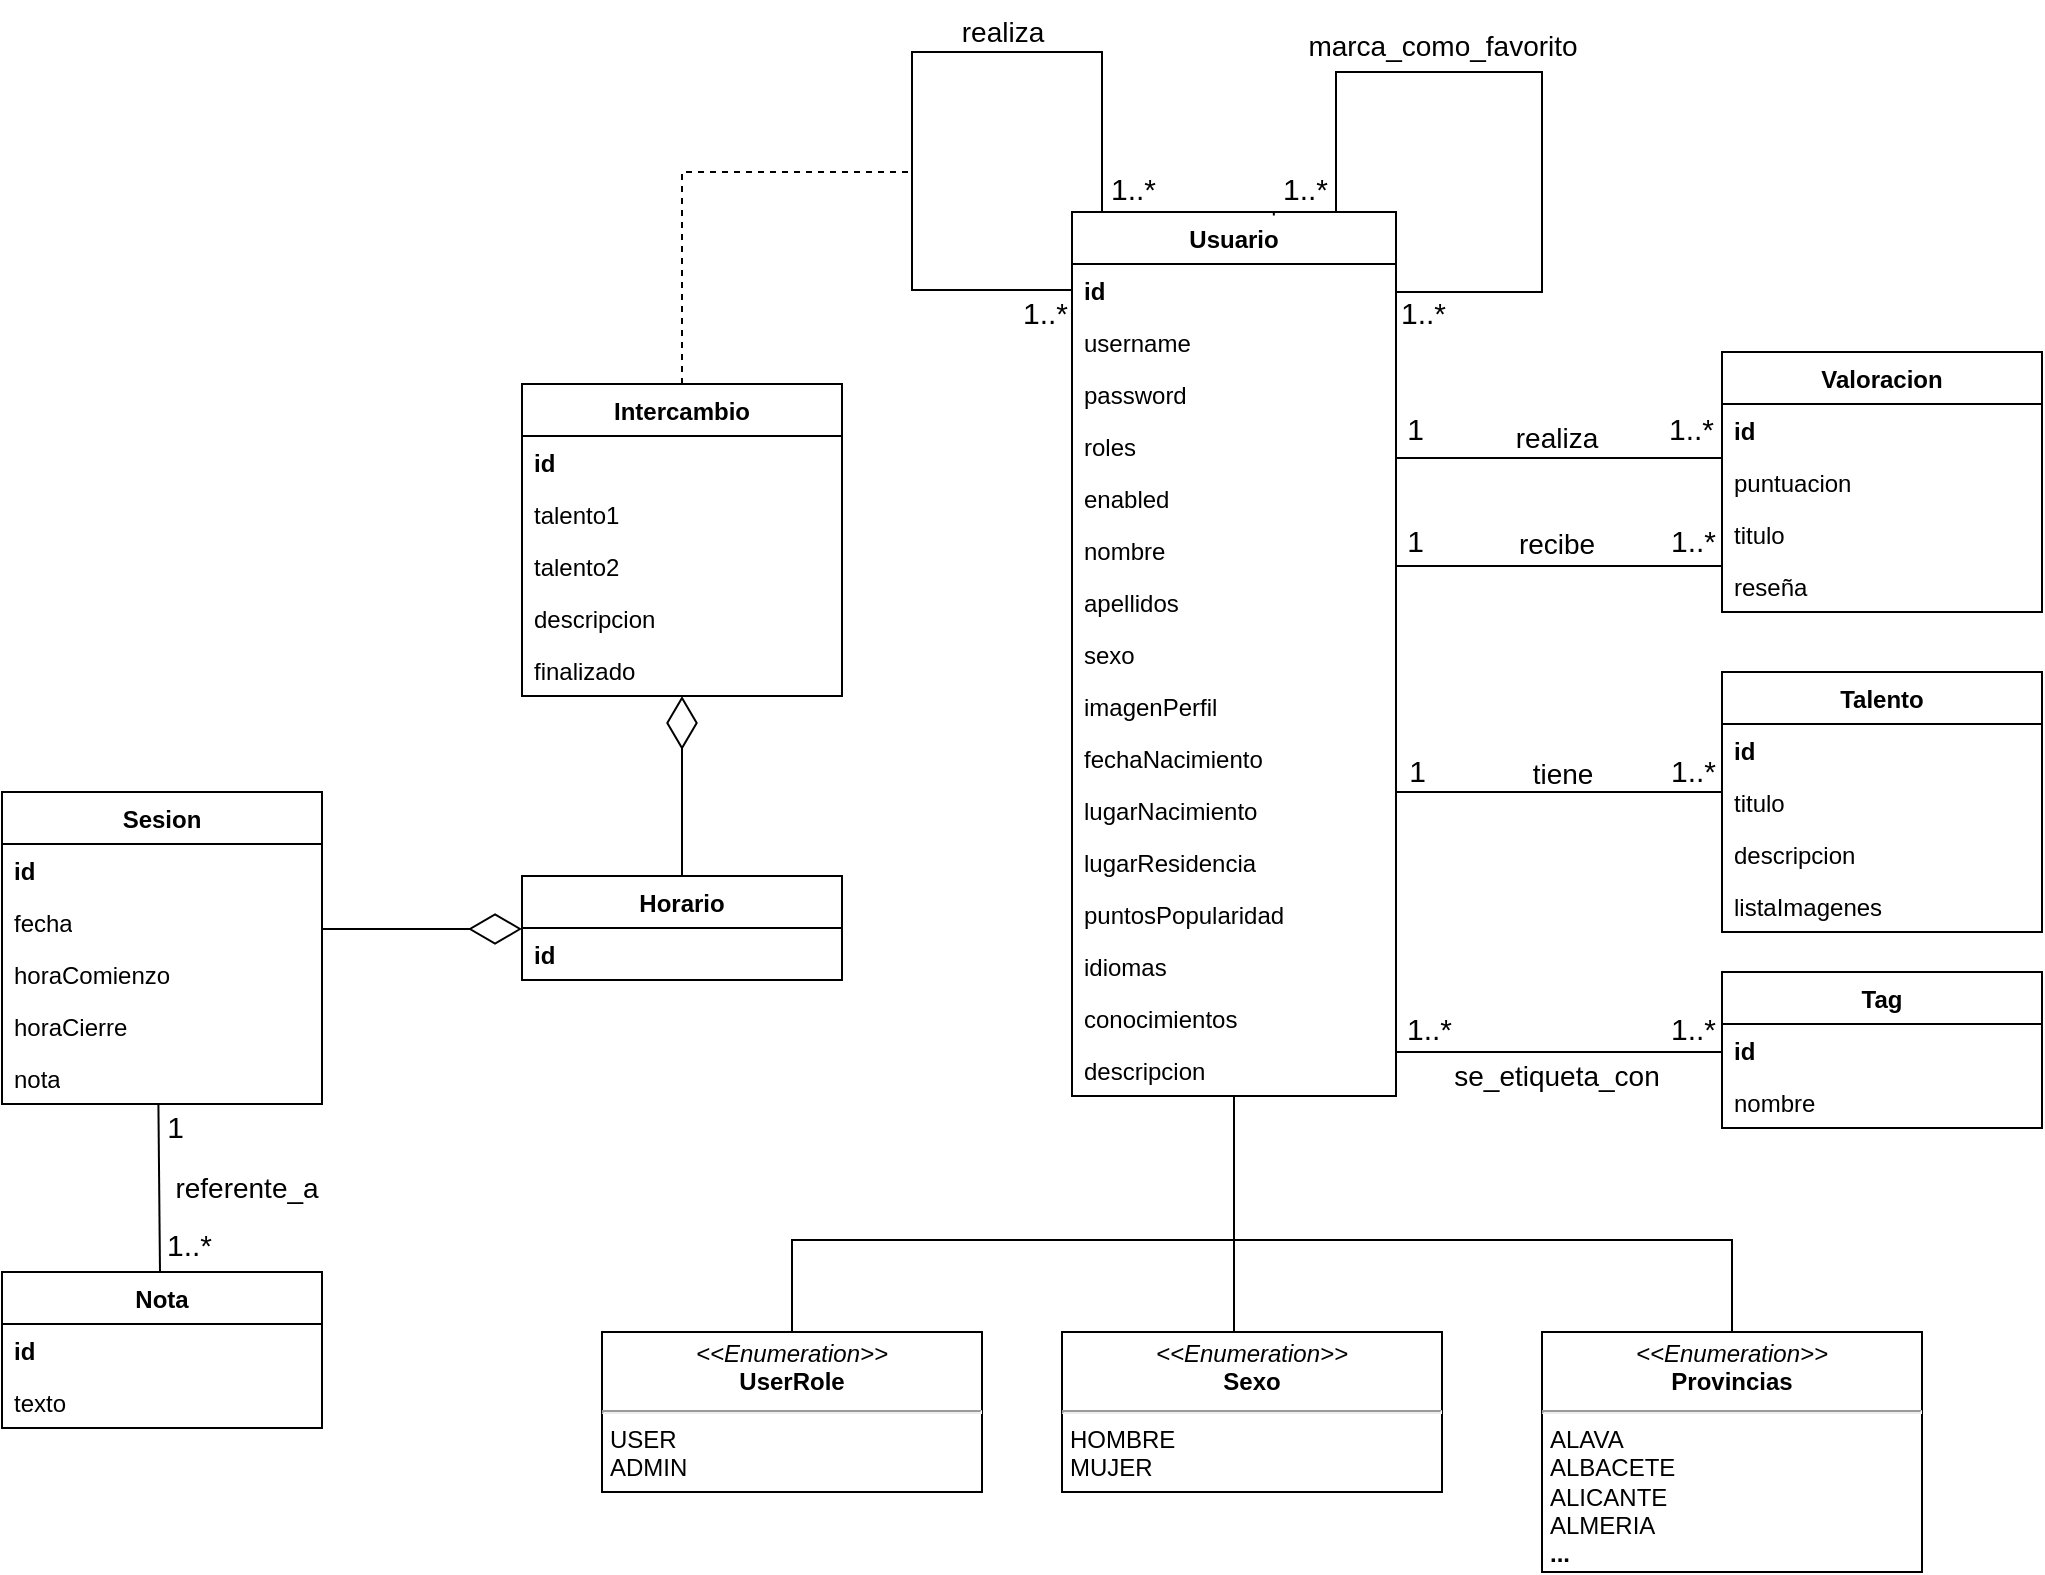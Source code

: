 <mxfile version="23.0.2" type="device">
  <diagram id="C5RBs43oDa-KdzZeNtuy" name="Page-1">
    <mxGraphModel dx="1850" dy="621" grid="1" gridSize="10" guides="1" tooltips="1" connect="1" arrows="1" fold="1" page="0" pageScale="1" pageWidth="827" pageHeight="1169" background="none" math="0" shadow="0">
      <root>
        <mxCell id="WIyWlLk6GJQsqaUBKTNV-0" />
        <mxCell id="WIyWlLk6GJQsqaUBKTNV-1" parent="WIyWlLk6GJQsqaUBKTNV-0" />
        <mxCell id="vpY6oA3GvFPQejcXKgzS-0" value="Usuario" style="swimlane;fontStyle=1;align=center;verticalAlign=top;childLayout=stackLayout;horizontal=1;startSize=26;horizontalStack=0;resizeParent=1;resizeParentMax=0;resizeLast=0;collapsible=1;marginBottom=0;whiteSpace=wrap;html=1;gradientColor=none;swimlaneFillColor=none;" parent="WIyWlLk6GJQsqaUBKTNV-1" vertex="1">
          <mxGeometry x="35" y="110" width="162" height="442" as="geometry" />
        </mxCell>
        <mxCell id="vpY6oA3GvFPQejcXKgzS-1" value="&lt;b&gt;id&lt;/b&gt;" style="text;strokeColor=none;fillColor=none;align=left;verticalAlign=top;spacingLeft=4;spacingRight=4;overflow=hidden;rotatable=0;points=[[0,0.5],[1,0.5]];portConstraint=eastwest;whiteSpace=wrap;html=1;" parent="vpY6oA3GvFPQejcXKgzS-0" vertex="1">
          <mxGeometry y="26" width="162" height="26" as="geometry" />
        </mxCell>
        <mxCell id="vpY6oA3GvFPQejcXKgzS-8" value="username" style="text;strokeColor=none;fillColor=none;align=left;verticalAlign=top;spacingLeft=4;spacingRight=4;overflow=hidden;rotatable=0;points=[[0,0.5],[1,0.5]];portConstraint=eastwest;whiteSpace=wrap;html=1;" parent="vpY6oA3GvFPQejcXKgzS-0" vertex="1">
          <mxGeometry y="52" width="162" height="26" as="geometry" />
        </mxCell>
        <mxCell id="vpY6oA3GvFPQejcXKgzS-9" value="password" style="text;strokeColor=none;fillColor=none;align=left;verticalAlign=top;spacingLeft=4;spacingRight=4;overflow=hidden;rotatable=0;points=[[0,0.5],[1,0.5]];portConstraint=eastwest;whiteSpace=wrap;html=1;" parent="vpY6oA3GvFPQejcXKgzS-0" vertex="1">
          <mxGeometry y="78" width="162" height="26" as="geometry" />
        </mxCell>
        <mxCell id="vpY6oA3GvFPQejcXKgzS-72" value="roles" style="text;strokeColor=none;fillColor=none;align=left;verticalAlign=top;spacingLeft=4;spacingRight=4;overflow=hidden;rotatable=0;points=[[0,0.5],[1,0.5]];portConstraint=eastwest;whiteSpace=wrap;html=1;" parent="vpY6oA3GvFPQejcXKgzS-0" vertex="1">
          <mxGeometry y="104" width="162" height="26" as="geometry" />
        </mxCell>
        <mxCell id="vpY6oA3GvFPQejcXKgzS-11" value="enabled" style="text;strokeColor=none;fillColor=none;align=left;verticalAlign=top;spacingLeft=4;spacingRight=4;overflow=hidden;rotatable=0;points=[[0,0.5],[1,0.5]];portConstraint=eastwest;whiteSpace=wrap;html=1;" parent="vpY6oA3GvFPQejcXKgzS-0" vertex="1">
          <mxGeometry y="130" width="162" height="26" as="geometry" />
        </mxCell>
        <mxCell id="vpY6oA3GvFPQejcXKgzS-12" value="nombre" style="text;strokeColor=none;fillColor=none;align=left;verticalAlign=top;spacingLeft=4;spacingRight=4;overflow=hidden;rotatable=0;points=[[0,0.5],[1,0.5]];portConstraint=eastwest;whiteSpace=wrap;html=1;" parent="vpY6oA3GvFPQejcXKgzS-0" vertex="1">
          <mxGeometry y="156" width="162" height="26" as="geometry" />
        </mxCell>
        <mxCell id="vpY6oA3GvFPQejcXKgzS-13" value="apellidos" style="text;strokeColor=none;fillColor=none;align=left;verticalAlign=top;spacingLeft=4;spacingRight=4;overflow=hidden;rotatable=0;points=[[0,0.5],[1,0.5]];portConstraint=eastwest;whiteSpace=wrap;html=1;" parent="vpY6oA3GvFPQejcXKgzS-0" vertex="1">
          <mxGeometry y="182" width="162" height="26" as="geometry" />
        </mxCell>
        <mxCell id="vpY6oA3GvFPQejcXKgzS-10" value="sexo" style="text;strokeColor=none;fillColor=none;align=left;verticalAlign=top;spacingLeft=4;spacingRight=4;overflow=hidden;rotatable=0;points=[[0,0.5],[1,0.5]];portConstraint=eastwest;whiteSpace=wrap;html=1;" parent="vpY6oA3GvFPQejcXKgzS-0" vertex="1">
          <mxGeometry y="208" width="162" height="26" as="geometry" />
        </mxCell>
        <mxCell id="vpY6oA3GvFPQejcXKgzS-71" value="imagenPerfil" style="text;strokeColor=none;fillColor=none;align=left;verticalAlign=top;spacingLeft=4;spacingRight=4;overflow=hidden;rotatable=0;points=[[0,0.5],[1,0.5]];portConstraint=eastwest;whiteSpace=wrap;html=1;" parent="vpY6oA3GvFPQejcXKgzS-0" vertex="1">
          <mxGeometry y="234" width="162" height="26" as="geometry" />
        </mxCell>
        <mxCell id="vpY6oA3GvFPQejcXKgzS-14" value="fechaNacimiento" style="text;strokeColor=none;fillColor=none;align=left;verticalAlign=top;spacingLeft=4;spacingRight=4;overflow=hidden;rotatable=0;points=[[0,0.5],[1,0.5]];portConstraint=eastwest;whiteSpace=wrap;html=1;" parent="vpY6oA3GvFPQejcXKgzS-0" vertex="1">
          <mxGeometry y="260" width="162" height="26" as="geometry" />
        </mxCell>
        <mxCell id="vpY6oA3GvFPQejcXKgzS-15" value="lugarNacimiento" style="text;strokeColor=none;fillColor=none;align=left;verticalAlign=top;spacingLeft=4;spacingRight=4;overflow=hidden;rotatable=0;points=[[0,0.5],[1,0.5]];portConstraint=eastwest;whiteSpace=wrap;html=1;" parent="vpY6oA3GvFPQejcXKgzS-0" vertex="1">
          <mxGeometry y="286" width="162" height="26" as="geometry" />
        </mxCell>
        <mxCell id="vpY6oA3GvFPQejcXKgzS-16" value="lugarResidencia" style="text;strokeColor=none;fillColor=none;align=left;verticalAlign=top;spacingLeft=4;spacingRight=4;overflow=hidden;rotatable=0;points=[[0,0.5],[1,0.5]];portConstraint=eastwest;whiteSpace=wrap;html=1;" parent="vpY6oA3GvFPQejcXKgzS-0" vertex="1">
          <mxGeometry y="312" width="162" height="26" as="geometry" />
        </mxCell>
        <mxCell id="vpY6oA3GvFPQejcXKgzS-17" value="puntosPopularidad" style="text;strokeColor=none;fillColor=none;align=left;verticalAlign=top;spacingLeft=4;spacingRight=4;overflow=hidden;rotatable=0;points=[[0,0.5],[1,0.5]];portConstraint=eastwest;whiteSpace=wrap;html=1;" parent="vpY6oA3GvFPQejcXKgzS-0" vertex="1">
          <mxGeometry y="338" width="162" height="26" as="geometry" />
        </mxCell>
        <mxCell id="vpY6oA3GvFPQejcXKgzS-18" value="idiomas" style="text;strokeColor=none;fillColor=none;align=left;verticalAlign=top;spacingLeft=4;spacingRight=4;overflow=hidden;rotatable=0;points=[[0,0.5],[1,0.5]];portConstraint=eastwest;whiteSpace=wrap;html=1;" parent="vpY6oA3GvFPQejcXKgzS-0" vertex="1">
          <mxGeometry y="364" width="162" height="26" as="geometry" />
        </mxCell>
        <mxCell id="vpY6oA3GvFPQejcXKgzS-19" value="conocimientos" style="text;strokeColor=none;fillColor=none;align=left;verticalAlign=top;spacingLeft=4;spacingRight=4;overflow=hidden;rotatable=0;points=[[0,0.5],[1,0.5]];portConstraint=eastwest;whiteSpace=wrap;html=1;" parent="vpY6oA3GvFPQejcXKgzS-0" vertex="1">
          <mxGeometry y="390" width="162" height="26" as="geometry" />
        </mxCell>
        <mxCell id="vpY6oA3GvFPQejcXKgzS-20" value="descripcion" style="text;strokeColor=none;fillColor=none;align=left;verticalAlign=top;spacingLeft=4;spacingRight=4;overflow=hidden;rotatable=0;points=[[0,0.5],[1,0.5]];portConstraint=eastwest;whiteSpace=wrap;html=1;" parent="vpY6oA3GvFPQejcXKgzS-0" vertex="1">
          <mxGeometry y="416" width="162" height="26" as="geometry" />
        </mxCell>
        <mxCell id="vpY6oA3GvFPQejcXKgzS-29" value="" style="endArrow=none;html=1;edgeStyle=orthogonalEdgeStyle;rounded=0;entryX=0;entryY=0.5;entryDx=0;entryDy=0;exitX=0.5;exitY=0;exitDx=0;exitDy=0;" parent="vpY6oA3GvFPQejcXKgzS-0" source="vpY6oA3GvFPQejcXKgzS-0" target="vpY6oA3GvFPQejcXKgzS-1" edge="1">
          <mxGeometry relative="1" as="geometry">
            <mxPoint x="-310" y="70" as="sourcePoint" />
            <mxPoint x="-150" y="70" as="targetPoint" />
            <Array as="points">
              <mxPoint x="15" />
              <mxPoint x="15" y="-80" />
              <mxPoint x="-80" y="-80" />
              <mxPoint x="-80" y="39" />
            </Array>
          </mxGeometry>
        </mxCell>
        <mxCell id="vpY6oA3GvFPQejcXKgzS-31" value="&lt;font&gt;1..*&lt;/font&gt;" style="edgeLabel;resizable=0;html=1;align=right;verticalAlign=bottom;fontSize=15;fontColor=#000000;" parent="vpY6oA3GvFPQejcXKgzS-29" connectable="0" vertex="1">
          <mxGeometry x="1" relative="1" as="geometry">
            <mxPoint x="-2" y="22" as="offset" />
          </mxGeometry>
        </mxCell>
        <mxCell id="vpY6oA3GvFPQejcXKgzS-21" value="Talento" style="swimlane;fontStyle=1;align=center;verticalAlign=top;childLayout=stackLayout;horizontal=1;startSize=26;horizontalStack=0;resizeParent=1;resizeParentMax=0;resizeLast=0;collapsible=1;marginBottom=0;whiteSpace=wrap;html=1;" parent="WIyWlLk6GJQsqaUBKTNV-1" vertex="1">
          <mxGeometry x="360" y="340" width="160" height="130" as="geometry" />
        </mxCell>
        <mxCell id="vpY6oA3GvFPQejcXKgzS-22" value="&lt;b&gt;id&lt;/b&gt;" style="text;strokeColor=none;fillColor=none;align=left;verticalAlign=top;spacingLeft=4;spacingRight=4;overflow=hidden;rotatable=0;points=[[0,0.5],[1,0.5]];portConstraint=eastwest;whiteSpace=wrap;html=1;" parent="vpY6oA3GvFPQejcXKgzS-21" vertex="1">
          <mxGeometry y="26" width="160" height="26" as="geometry" />
        </mxCell>
        <mxCell id="vpY6oA3GvFPQejcXKgzS-25" value="titulo" style="text;strokeColor=none;fillColor=none;align=left;verticalAlign=top;spacingLeft=4;spacingRight=4;overflow=hidden;rotatable=0;points=[[0,0.5],[1,0.5]];portConstraint=eastwest;whiteSpace=wrap;html=1;" parent="vpY6oA3GvFPQejcXKgzS-21" vertex="1">
          <mxGeometry y="52" width="160" height="26" as="geometry" />
        </mxCell>
        <mxCell id="vpY6oA3GvFPQejcXKgzS-26" value="descripcion" style="text;strokeColor=none;fillColor=none;align=left;verticalAlign=top;spacingLeft=4;spacingRight=4;overflow=hidden;rotatable=0;points=[[0,0.5],[1,0.5]];portConstraint=eastwest;whiteSpace=wrap;html=1;" parent="vpY6oA3GvFPQejcXKgzS-21" vertex="1">
          <mxGeometry y="78" width="160" height="26" as="geometry" />
        </mxCell>
        <mxCell id="jqJU6yzH1cFg1hxjL4cH-1" value="listaImagenes" style="text;strokeColor=none;fillColor=none;align=left;verticalAlign=top;spacingLeft=4;spacingRight=4;overflow=hidden;rotatable=0;points=[[0,0.5],[1,0.5]];portConstraint=eastwest;whiteSpace=wrap;html=1;" parent="vpY6oA3GvFPQejcXKgzS-21" vertex="1">
          <mxGeometry y="104" width="160" height="26" as="geometry" />
        </mxCell>
        <mxCell id="vpY6oA3GvFPQejcXKgzS-32" value="&lt;font&gt;1..*&lt;/font&gt;" style="edgeLabel;resizable=0;html=1;align=right;verticalAlign=bottom;fontSize=15;fontColor=#000000;" parent="WIyWlLk6GJQsqaUBKTNV-1" connectable="0" vertex="1">
          <mxGeometry x="77" y="109" as="geometry" />
        </mxCell>
        <mxCell id="vpY6oA3GvFPQejcXKgzS-37" value="" style="endArrow=none;html=1;rounded=0;entryX=1;entryY=0.5;entryDx=0;entryDy=0;exitX=0;exitY=0.5;exitDx=0;exitDy=0;edgeStyle=elbowEdgeStyle;elbow=vertical;" parent="WIyWlLk6GJQsqaUBKTNV-1" source="vpY6oA3GvFPQejcXKgzS-25" edge="1">
          <mxGeometry relative="1" as="geometry">
            <mxPoint x="470" y="421" as="sourcePoint" />
            <mxPoint x="197" y="312" as="targetPoint" />
            <Array as="points">
              <mxPoint x="280" y="400" />
            </Array>
          </mxGeometry>
        </mxCell>
        <mxCell id="vpY6oA3GvFPQejcXKgzS-38" value="&lt;font&gt;1&lt;/font&gt;" style="edgeLabel;resizable=0;html=1;align=right;verticalAlign=bottom;fontSize=15;fontColor=#000000;" parent="vpY6oA3GvFPQejcXKgzS-37" connectable="0" vertex="1">
          <mxGeometry x="1" relative="1" as="geometry">
            <mxPoint x="15" y="88" as="offset" />
          </mxGeometry>
        </mxCell>
        <mxCell id="vpY6oA3GvFPQejcXKgzS-39" value="&lt;font&gt;1..*&lt;/font&gt;" style="edgeLabel;resizable=0;html=1;align=right;verticalAlign=bottom;fontSize=15;fontColor=#000000;" parent="vpY6oA3GvFPQejcXKgzS-37" connectable="0" vertex="1">
          <mxGeometry x="1" relative="1" as="geometry">
            <mxPoint x="160" y="88" as="offset" />
          </mxGeometry>
        </mxCell>
        <mxCell id="WntWPGu64tjva-WIFZbS-13" value="&lt;font&gt;1..*&lt;/font&gt;" style="edgeLabel;resizable=0;html=1;align=right;verticalAlign=bottom;fontSize=15;fontColor=#000000;" parent="vpY6oA3GvFPQejcXKgzS-37" connectable="0" vertex="1">
          <mxGeometry x="1" relative="1" as="geometry">
            <mxPoint x="159" y="-83" as="offset" />
          </mxGeometry>
        </mxCell>
        <mxCell id="WntWPGu64tjva-WIFZbS-14" value="&lt;font&gt;1&lt;/font&gt;" style="edgeLabel;resizable=0;html=1;align=right;verticalAlign=bottom;fontSize=15;fontColor=#000000;" parent="vpY6oA3GvFPQejcXKgzS-37" connectable="0" vertex="1">
          <mxGeometry x="1" relative="1" as="geometry">
            <mxPoint x="14" y="-83" as="offset" />
          </mxGeometry>
        </mxCell>
        <mxCell id="WntWPGu64tjva-WIFZbS-15" value="&lt;font&gt;1..*&lt;/font&gt;" style="edgeLabel;resizable=0;html=1;align=right;verticalAlign=bottom;fontSize=15;fontColor=#000000;" parent="vpY6oA3GvFPQejcXKgzS-37" connectable="0" vertex="1">
          <mxGeometry x="1" relative="1" as="geometry">
            <mxPoint x="160" y="-27" as="offset" />
          </mxGeometry>
        </mxCell>
        <mxCell id="WntWPGu64tjva-WIFZbS-17" value="&lt;font&gt;1&lt;/font&gt;" style="edgeLabel;resizable=0;html=1;align=right;verticalAlign=bottom;fontSize=15;fontColor=#000000;" parent="vpY6oA3GvFPQejcXKgzS-37" connectable="0" vertex="1">
          <mxGeometry x="1" relative="1" as="geometry">
            <mxPoint x="14" y="-27" as="offset" />
          </mxGeometry>
        </mxCell>
        <mxCell id="WntWPGu64tjva-WIFZbS-38" value="&lt;font&gt;1..*&lt;/font&gt;" style="edgeLabel;resizable=0;html=1;align=right;verticalAlign=bottom;fontSize=15;fontColor=#000000;" parent="vpY6oA3GvFPQejcXKgzS-37" connectable="0" vertex="1">
          <mxGeometry x="1" relative="1" as="geometry">
            <mxPoint x="-592" y="325" as="offset" />
          </mxGeometry>
        </mxCell>
        <mxCell id="WntWPGu64tjva-WIFZbS-39" value="&lt;font&gt;1&lt;/font&gt;" style="edgeLabel;resizable=0;html=1;align=right;verticalAlign=bottom;fontSize=15;fontColor=#000000;" parent="vpY6oA3GvFPQejcXKgzS-37" connectable="0" vertex="1">
          <mxGeometry x="1" relative="1" as="geometry">
            <mxPoint x="-606" y="266" as="offset" />
          </mxGeometry>
        </mxCell>
        <mxCell id="5ltpSR4lZF1IpnYOhOEm-16" value="&lt;font&gt;1..*&lt;/font&gt;" style="edgeLabel;resizable=0;html=1;align=right;verticalAlign=bottom;fontSize=15;fontColor=#000000;" parent="vpY6oA3GvFPQejcXKgzS-37" connectable="0" vertex="1">
          <mxGeometry x="1" relative="1" as="geometry">
            <mxPoint x="28" y="217" as="offset" />
          </mxGeometry>
        </mxCell>
        <mxCell id="5ltpSR4lZF1IpnYOhOEm-18" value="&lt;font&gt;1..*&lt;/font&gt;" style="edgeLabel;resizable=0;html=1;align=right;verticalAlign=bottom;fontSize=15;fontColor=#000000;" parent="vpY6oA3GvFPQejcXKgzS-37" connectable="0" vertex="1">
          <mxGeometry x="1" relative="1" as="geometry">
            <mxPoint x="160" y="217" as="offset" />
          </mxGeometry>
        </mxCell>
        <mxCell id="vpY6oA3GvFPQejcXKgzS-41" value="tiene" style="text;html=1;align=center;verticalAlign=middle;resizable=0;points=[];autosize=1;strokeColor=none;fillColor=none;fontSize=14;" parent="WIyWlLk6GJQsqaUBKTNV-1" vertex="1">
          <mxGeometry x="255" y="376" width="50" height="30" as="geometry" />
        </mxCell>
        <mxCell id="vpY6oA3GvFPQejcXKgzS-42" value="Intercambio" style="swimlane;fontStyle=1;align=center;verticalAlign=top;childLayout=stackLayout;horizontal=1;startSize=26;horizontalStack=0;resizeParent=1;resizeParentMax=0;resizeLast=0;collapsible=1;marginBottom=0;whiteSpace=wrap;html=1;" parent="WIyWlLk6GJQsqaUBKTNV-1" vertex="1">
          <mxGeometry x="-240" y="196" width="160" height="156" as="geometry" />
        </mxCell>
        <mxCell id="vpY6oA3GvFPQejcXKgzS-43" value="&lt;b&gt;id&lt;/b&gt;" style="text;strokeColor=none;fillColor=none;align=left;verticalAlign=top;spacingLeft=4;spacingRight=4;overflow=hidden;rotatable=0;points=[[0,0.5],[1,0.5]];portConstraint=eastwest;whiteSpace=wrap;html=1;" parent="vpY6oA3GvFPQejcXKgzS-42" vertex="1">
          <mxGeometry y="26" width="160" height="26" as="geometry" />
        </mxCell>
        <mxCell id="vpY6oA3GvFPQejcXKgzS-44" value="talento1" style="text;strokeColor=none;fillColor=none;align=left;verticalAlign=top;spacingLeft=4;spacingRight=4;overflow=hidden;rotatable=0;points=[[0,0.5],[1,0.5]];portConstraint=eastwest;whiteSpace=wrap;html=1;" parent="vpY6oA3GvFPQejcXKgzS-42" vertex="1">
          <mxGeometry y="52" width="160" height="26" as="geometry" />
        </mxCell>
        <mxCell id="WntWPGu64tjva-WIFZbS-26" value="talento2" style="text;strokeColor=none;fillColor=none;align=left;verticalAlign=top;spacingLeft=4;spacingRight=4;overflow=hidden;rotatable=0;points=[[0,0.5],[1,0.5]];portConstraint=eastwest;whiteSpace=wrap;html=1;" parent="vpY6oA3GvFPQejcXKgzS-42" vertex="1">
          <mxGeometry y="78" width="160" height="26" as="geometry" />
        </mxCell>
        <mxCell id="vpY6oA3GvFPQejcXKgzS-45" value="descripcion" style="text;strokeColor=none;fillColor=none;align=left;verticalAlign=top;spacingLeft=4;spacingRight=4;overflow=hidden;rotatable=0;points=[[0,0.5],[1,0.5]];portConstraint=eastwest;whiteSpace=wrap;html=1;" parent="vpY6oA3GvFPQejcXKgzS-42" vertex="1">
          <mxGeometry y="104" width="160" height="26" as="geometry" />
        </mxCell>
        <mxCell id="jqJU6yzH1cFg1hxjL4cH-9" value="finalizado" style="text;strokeColor=none;fillColor=none;align=left;verticalAlign=top;spacingLeft=4;spacingRight=4;overflow=hidden;rotatable=0;points=[[0,0.5],[1,0.5]];portConstraint=eastwest;whiteSpace=wrap;html=1;" parent="vpY6oA3GvFPQejcXKgzS-42" vertex="1">
          <mxGeometry y="130" width="160" height="26" as="geometry" />
        </mxCell>
        <mxCell id="vpY6oA3GvFPQejcXKgzS-46" value="" style="endArrow=none;html=1;rounded=0;exitX=0.5;exitY=0;exitDx=0;exitDy=0;edgeStyle=elbowEdgeStyle;elbow=vertical;dashed=1;" parent="WIyWlLk6GJQsqaUBKTNV-1" source="vpY6oA3GvFPQejcXKgzS-42" edge="1">
          <mxGeometry relative="1" as="geometry">
            <mxPoint x="-165" y="196" as="sourcePoint" />
            <mxPoint x="-45" y="70" as="targetPoint" />
            <Array as="points">
              <mxPoint x="-105" y="90" />
            </Array>
          </mxGeometry>
        </mxCell>
        <mxCell id="vpY6oA3GvFPQejcXKgzS-60" value="&lt;font style=&quot;font-size: 14px;&quot;&gt;realiza&lt;/font&gt;" style="text;html=1;align=center;verticalAlign=middle;resizable=0;points=[];autosize=1;strokeColor=none;fillColor=none;fontSize=16;" parent="WIyWlLk6GJQsqaUBKTNV-1" vertex="1">
          <mxGeometry x="-30" y="4" width="60" height="30" as="geometry" />
        </mxCell>
        <mxCell id="vpY6oA3GvFPQejcXKgzS-61" value="Horario" style="swimlane;fontStyle=1;align=center;verticalAlign=top;childLayout=stackLayout;horizontal=1;startSize=26;horizontalStack=0;resizeParent=1;resizeParentMax=0;resizeLast=0;collapsible=1;marginBottom=0;whiteSpace=wrap;html=1;" parent="WIyWlLk6GJQsqaUBKTNV-1" vertex="1">
          <mxGeometry x="-240" y="442" width="160" height="52" as="geometry" />
        </mxCell>
        <mxCell id="vpY6oA3GvFPQejcXKgzS-62" value="&lt;b&gt;id&lt;/b&gt;" style="text;strokeColor=none;fillColor=none;align=left;verticalAlign=top;spacingLeft=4;spacingRight=4;overflow=hidden;rotatable=0;points=[[0,0.5],[1,0.5]];portConstraint=eastwest;whiteSpace=wrap;html=1;strokeWidth=1;" parent="vpY6oA3GvFPQejcXKgzS-61" vertex="1">
          <mxGeometry y="26" width="160" height="26" as="geometry" />
        </mxCell>
        <mxCell id="vpY6oA3GvFPQejcXKgzS-66" value="" style="endArrow=none;html=1;edgeStyle=orthogonalEdgeStyle;rounded=0;entryX=0.623;entryY=0.004;entryDx=0;entryDy=0;entryPerimeter=0;" parent="WIyWlLk6GJQsqaUBKTNV-1" target="vpY6oA3GvFPQejcXKgzS-0" edge="1">
          <mxGeometry relative="1" as="geometry">
            <mxPoint x="197" y="160" as="sourcePoint" />
            <mxPoint x="74.75" y="120" as="targetPoint" />
            <Array as="points">
              <mxPoint x="197" y="150" />
              <mxPoint x="270" y="150" />
              <mxPoint x="270" y="40" />
              <mxPoint x="167" y="40" />
              <mxPoint x="167" y="110" />
              <mxPoint x="136" y="110" />
            </Array>
          </mxGeometry>
        </mxCell>
        <mxCell id="vpY6oA3GvFPQejcXKgzS-67" value="&lt;font&gt;1..*&lt;/font&gt;" style="edgeLabel;resizable=0;html=1;align=right;verticalAlign=bottom;fontSize=15;fontColor=#000000;" parent="vpY6oA3GvFPQejcXKgzS-66" connectable="0" vertex="1">
          <mxGeometry x="1" relative="1" as="geometry">
            <mxPoint x="87" y="60" as="offset" />
          </mxGeometry>
        </mxCell>
        <mxCell id="vpY6oA3GvFPQejcXKgzS-69" value="&lt;font&gt;1..*&lt;/font&gt;" style="edgeLabel;resizable=0;html=1;align=right;verticalAlign=bottom;fontSize=15;fontColor=#000000;" parent="vpY6oA3GvFPQejcXKgzS-66" connectable="0" vertex="1">
          <mxGeometry x="1" relative="1" as="geometry">
            <mxPoint x="28" y="-2" as="offset" />
          </mxGeometry>
        </mxCell>
        <mxCell id="vpY6oA3GvFPQejcXKgzS-70" value="marca_como_favorito" style="text;html=1;align=center;verticalAlign=middle;resizable=0;points=[];autosize=1;strokeColor=none;fillColor=none;fontSize=14;" parent="WIyWlLk6GJQsqaUBKTNV-1" vertex="1">
          <mxGeometry x="140" y="12" width="160" height="30" as="geometry" />
        </mxCell>
        <mxCell id="vpY6oA3GvFPQejcXKgzS-73" value="&lt;p style=&quot;margin:0px;margin-top:4px;text-align:center;&quot;&gt;&lt;i&gt;&amp;lt;&amp;lt;Enumeration&amp;gt;&amp;gt;&lt;/i&gt;&lt;br&gt;&lt;b&gt;UserRole&lt;/b&gt;&lt;/p&gt;&lt;hr&gt;&lt;p style=&quot;margin:0px;margin-left:4px;&quot;&gt;USER&lt;/p&gt;&lt;p style=&quot;margin:0px;margin-left:4px;&quot;&gt;ADMIN&lt;/p&gt;" style="verticalAlign=top;align=left;overflow=fill;html=1;whiteSpace=wrap;strokeColor=default;" parent="WIyWlLk6GJQsqaUBKTNV-1" vertex="1">
          <mxGeometry x="-200" y="670" width="190" height="80" as="geometry" />
        </mxCell>
        <mxCell id="vpY6oA3GvFPQejcXKgzS-74" value="" style="endArrow=none;html=1;rounded=0;exitX=0.5;exitY=0;exitDx=0;exitDy=0;edgeStyle=elbowEdgeStyle;elbow=vertical;" parent="WIyWlLk6GJQsqaUBKTNV-1" source="vpY6oA3GvFPQejcXKgzS-73" edge="1">
          <mxGeometry relative="1" as="geometry">
            <mxPoint x="-10.98" y="640" as="sourcePoint" />
            <mxPoint x="116" y="578" as="targetPoint" />
          </mxGeometry>
        </mxCell>
        <mxCell id="WntWPGu64tjva-WIFZbS-0" value="Valoracion" style="swimlane;fontStyle=1;align=center;verticalAlign=top;childLayout=stackLayout;horizontal=1;startSize=26;horizontalStack=0;resizeParent=1;resizeParentMax=0;resizeLast=0;collapsible=1;marginBottom=0;whiteSpace=wrap;html=1;" parent="WIyWlLk6GJQsqaUBKTNV-1" vertex="1">
          <mxGeometry x="360" y="180" width="160" height="130" as="geometry" />
        </mxCell>
        <mxCell id="WntWPGu64tjva-WIFZbS-1" value="&lt;b&gt;id&lt;/b&gt;" style="text;strokeColor=none;fillColor=none;align=left;verticalAlign=top;spacingLeft=4;spacingRight=4;overflow=hidden;rotatable=0;points=[[0,0.5],[1,0.5]];portConstraint=eastwest;whiteSpace=wrap;html=1;" parent="WntWPGu64tjva-WIFZbS-0" vertex="1">
          <mxGeometry y="26" width="160" height="26" as="geometry" />
        </mxCell>
        <mxCell id="WntWPGu64tjva-WIFZbS-2" value="puntuacion" style="text;strokeColor=none;fillColor=none;align=left;verticalAlign=top;spacingLeft=4;spacingRight=4;overflow=hidden;rotatable=0;points=[[0,0.5],[1,0.5]];portConstraint=eastwest;whiteSpace=wrap;html=1;" parent="WntWPGu64tjva-WIFZbS-0" vertex="1">
          <mxGeometry y="52" width="160" height="26" as="geometry" />
        </mxCell>
        <mxCell id="jqJU6yzH1cFg1hxjL4cH-0" value="titulo" style="text;strokeColor=none;fillColor=none;align=left;verticalAlign=top;spacingLeft=4;spacingRight=4;overflow=hidden;rotatable=0;points=[[0,0.5],[1,0.5]];portConstraint=eastwest;whiteSpace=wrap;html=1;" parent="WntWPGu64tjva-WIFZbS-0" vertex="1">
          <mxGeometry y="78" width="160" height="26" as="geometry" />
        </mxCell>
        <mxCell id="WntWPGu64tjva-WIFZbS-3" value="reseña" style="text;strokeColor=none;fillColor=none;align=left;verticalAlign=top;spacingLeft=4;spacingRight=4;overflow=hidden;rotatable=0;points=[[0,0.5],[1,0.5]];portConstraint=eastwest;whiteSpace=wrap;html=1;" parent="WntWPGu64tjva-WIFZbS-0" vertex="1">
          <mxGeometry y="104" width="160" height="26" as="geometry" />
        </mxCell>
        <mxCell id="WntWPGu64tjva-WIFZbS-4" value="" style="endArrow=none;html=1;rounded=0;entryX=1;entryY=0.5;entryDx=0;entryDy=0;exitX=0;exitY=0.5;exitDx=0;exitDy=0;edgeStyle=elbowEdgeStyle;elbow=vertical;" parent="WIyWlLk6GJQsqaUBKTNV-1" edge="1">
          <mxGeometry relative="1" as="geometry">
            <mxPoint x="360" y="232" as="sourcePoint" />
            <mxPoint x="197" y="210" as="targetPoint" />
            <Array as="points">
              <mxPoint x="280" y="233" />
            </Array>
          </mxGeometry>
        </mxCell>
        <mxCell id="WntWPGu64tjva-WIFZbS-7" value="" style="endArrow=none;html=1;rounded=0;entryX=1;entryY=0.5;entryDx=0;entryDy=0;exitX=0;exitY=0.5;exitDx=0;exitDy=0;edgeStyle=elbowEdgeStyle;elbow=vertical;" parent="WIyWlLk6GJQsqaUBKTNV-1" edge="1">
          <mxGeometry relative="1" as="geometry">
            <mxPoint x="360" y="286" as="sourcePoint" />
            <mxPoint x="197" y="264" as="targetPoint" />
            <Array as="points">
              <mxPoint x="280" y="287" />
            </Array>
          </mxGeometry>
        </mxCell>
        <mxCell id="WntWPGu64tjva-WIFZbS-11" value="&lt;font style=&quot;font-size: 14px;&quot;&gt;realiza&lt;/font&gt;" style="text;html=1;align=center;verticalAlign=middle;resizable=0;points=[];autosize=1;strokeColor=none;fillColor=none;fontSize=16;" parent="WIyWlLk6GJQsqaUBKTNV-1" vertex="1">
          <mxGeometry x="247" y="207" width="60" height="30" as="geometry" />
        </mxCell>
        <mxCell id="WntWPGu64tjva-WIFZbS-12" value="&lt;font style=&quot;font-size: 14px;&quot;&gt;recibe&lt;/font&gt;" style="text;html=1;align=center;verticalAlign=middle;resizable=0;points=[];autosize=1;strokeColor=none;fillColor=none;fontSize=16;" parent="WIyWlLk6GJQsqaUBKTNV-1" vertex="1">
          <mxGeometry x="247" y="260" width="60" height="30" as="geometry" />
        </mxCell>
        <mxCell id="WntWPGu64tjva-WIFZbS-18" value="&lt;p style=&quot;margin:0px;margin-top:4px;text-align:center;&quot;&gt;&lt;i&gt;&amp;lt;&amp;lt;Enumeration&amp;gt;&amp;gt;&lt;/i&gt;&lt;br&gt;&lt;b&gt;Provincias&lt;/b&gt;&lt;/p&gt;&lt;hr&gt;&lt;p style=&quot;margin:0px;margin-left:4px;&quot;&gt;ALAVA&lt;/p&gt;&lt;p style=&quot;margin:0px;margin-left:4px;&quot;&gt;ALBACETE&lt;/p&gt;&lt;p style=&quot;margin:0px;margin-left:4px;&quot;&gt;ALICANTE&lt;/p&gt;&lt;p style=&quot;margin:0px;margin-left:4px;&quot;&gt;ALMERIA&lt;/p&gt;&lt;p style=&quot;margin:0px;margin-left:4px;&quot;&gt;&lt;b&gt;...&lt;/b&gt;&lt;/p&gt;" style="verticalAlign=top;align=left;overflow=fill;html=1;whiteSpace=wrap;strokeColor=default;" parent="WIyWlLk6GJQsqaUBKTNV-1" vertex="1">
          <mxGeometry x="270" y="670" width="190" height="120" as="geometry" />
        </mxCell>
        <mxCell id="WntWPGu64tjva-WIFZbS-19" value="" style="endArrow=none;html=1;rounded=0;exitX=0.5;exitY=0;exitDx=0;exitDy=0;edgeStyle=elbowEdgeStyle;elbow=vertical;" parent="WIyWlLk6GJQsqaUBKTNV-1" source="WntWPGu64tjva-WIFZbS-18" edge="1">
          <mxGeometry relative="1" as="geometry">
            <mxPoint x="275.35" y="640" as="sourcePoint" />
            <mxPoint x="116" y="578" as="targetPoint" />
          </mxGeometry>
        </mxCell>
        <mxCell id="WntWPGu64tjva-WIFZbS-20" value="Sesion" style="swimlane;fontStyle=1;align=center;verticalAlign=top;childLayout=stackLayout;horizontal=1;startSize=26;horizontalStack=0;resizeParent=1;resizeParentMax=0;resizeLast=0;collapsible=1;marginBottom=0;whiteSpace=wrap;html=1;" parent="WIyWlLk6GJQsqaUBKTNV-1" vertex="1">
          <mxGeometry x="-500" y="400" width="160" height="156" as="geometry" />
        </mxCell>
        <mxCell id="WntWPGu64tjva-WIFZbS-21" value="&lt;b&gt;id&lt;/b&gt;" style="text;strokeColor=none;fillColor=none;align=left;verticalAlign=top;spacingLeft=4;spacingRight=4;overflow=hidden;rotatable=0;points=[[0,0.5],[1,0.5]];portConstraint=eastwest;whiteSpace=wrap;html=1;" parent="WntWPGu64tjva-WIFZbS-20" vertex="1">
          <mxGeometry y="26" width="160" height="26" as="geometry" />
        </mxCell>
        <mxCell id="WntWPGu64tjva-WIFZbS-22" value="fecha" style="text;strokeColor=none;fillColor=none;align=left;verticalAlign=top;spacingLeft=4;spacingRight=4;overflow=hidden;rotatable=0;points=[[0,0.5],[1,0.5]];portConstraint=eastwest;whiteSpace=wrap;html=1;" parent="WntWPGu64tjva-WIFZbS-20" vertex="1">
          <mxGeometry y="52" width="160" height="26" as="geometry" />
        </mxCell>
        <mxCell id="WntWPGu64tjva-WIFZbS-23" value="horaComienzo" style="text;strokeColor=none;fillColor=none;align=left;verticalAlign=top;spacingLeft=4;spacingRight=4;overflow=hidden;rotatable=0;points=[[0,0.5],[1,0.5]];portConstraint=eastwest;whiteSpace=wrap;html=1;" parent="WntWPGu64tjva-WIFZbS-20" vertex="1">
          <mxGeometry y="78" width="160" height="26" as="geometry" />
        </mxCell>
        <mxCell id="WntWPGu64tjva-WIFZbS-27" value="horaCierre" style="text;strokeColor=none;fillColor=none;align=left;verticalAlign=top;spacingLeft=4;spacingRight=4;overflow=hidden;rotatable=0;points=[[0,0.5],[1,0.5]];portConstraint=eastwest;whiteSpace=wrap;html=1;" parent="WntWPGu64tjva-WIFZbS-20" vertex="1">
          <mxGeometry y="104" width="160" height="26" as="geometry" />
        </mxCell>
        <mxCell id="WntWPGu64tjva-WIFZbS-30" value="nota" style="text;strokeColor=none;fillColor=none;align=left;verticalAlign=top;spacingLeft=4;spacingRight=4;overflow=hidden;rotatable=0;points=[[0,0.5],[1,0.5]];portConstraint=eastwest;whiteSpace=wrap;html=1;" parent="WntWPGu64tjva-WIFZbS-20" vertex="1">
          <mxGeometry y="130" width="160" height="26" as="geometry" />
        </mxCell>
        <mxCell id="WntWPGu64tjva-WIFZbS-25" value="" style="endArrow=diamondThin;endFill=0;endSize=24;html=1;rounded=0;exitX=1;exitY=0.5;exitDx=0;exitDy=0;entryX=0;entryY=0.5;entryDx=0;entryDy=0;" parent="WIyWlLk6GJQsqaUBKTNV-1" edge="1">
          <mxGeometry width="160" relative="1" as="geometry">
            <mxPoint x="-340" y="468.5" as="sourcePoint" />
            <mxPoint x="-240" y="468.5" as="targetPoint" />
          </mxGeometry>
        </mxCell>
        <mxCell id="WntWPGu64tjva-WIFZbS-29" value="" style="endArrow=diamondThin;endFill=0;endSize=24;html=1;rounded=0;exitX=0.5;exitY=0;exitDx=0;exitDy=0;" parent="WIyWlLk6GJQsqaUBKTNV-1" source="vpY6oA3GvFPQejcXKgzS-61" target="jqJU6yzH1cFg1hxjL4cH-9" edge="1">
          <mxGeometry width="160" relative="1" as="geometry">
            <mxPoint x="-230" y="380" as="sourcePoint" />
            <mxPoint x="-130" y="380" as="targetPoint" />
          </mxGeometry>
        </mxCell>
        <mxCell id="WntWPGu64tjva-WIFZbS-31" value="Nota" style="swimlane;fontStyle=1;align=center;verticalAlign=top;childLayout=stackLayout;horizontal=1;startSize=26;horizontalStack=0;resizeParent=1;resizeParentMax=0;resizeLast=0;collapsible=1;marginBottom=0;whiteSpace=wrap;html=1;" parent="WIyWlLk6GJQsqaUBKTNV-1" vertex="1">
          <mxGeometry x="-500" y="640" width="160" height="78" as="geometry" />
        </mxCell>
        <mxCell id="WntWPGu64tjva-WIFZbS-32" value="&lt;b&gt;id&lt;/b&gt;" style="text;strokeColor=none;fillColor=none;align=left;verticalAlign=top;spacingLeft=4;spacingRight=4;overflow=hidden;rotatable=0;points=[[0,0.5],[1,0.5]];portConstraint=eastwest;whiteSpace=wrap;html=1;" parent="WntWPGu64tjva-WIFZbS-31" vertex="1">
          <mxGeometry y="26" width="160" height="26" as="geometry" />
        </mxCell>
        <mxCell id="WntWPGu64tjva-WIFZbS-33" value="texto" style="text;strokeColor=none;fillColor=none;align=left;verticalAlign=top;spacingLeft=4;spacingRight=4;overflow=hidden;rotatable=0;points=[[0,0.5],[1,0.5]];portConstraint=eastwest;whiteSpace=wrap;html=1;" parent="WntWPGu64tjva-WIFZbS-31" vertex="1">
          <mxGeometry y="52" width="160" height="26" as="geometry" />
        </mxCell>
        <mxCell id="WntWPGu64tjva-WIFZbS-35" value="" style="endArrow=none;html=1;rounded=0;exitX=0.495;exitY=0.99;exitDx=0;exitDy=0;exitPerimeter=0;" parent="WIyWlLk6GJQsqaUBKTNV-1" edge="1">
          <mxGeometry relative="1" as="geometry">
            <mxPoint x="-421.8" y="555.74" as="sourcePoint" />
            <mxPoint x="-421" y="640" as="targetPoint" />
          </mxGeometry>
        </mxCell>
        <mxCell id="WntWPGu64tjva-WIFZbS-40" value="&lt;font style=&quot;font-size: 14px;&quot;&gt;referente_a&lt;/font&gt;" style="text;html=1;align=center;verticalAlign=middle;resizable=0;points=[];autosize=1;strokeColor=none;fillColor=none;fontSize=16;" parent="WIyWlLk6GJQsqaUBKTNV-1" vertex="1">
          <mxGeometry x="-428" y="582" width="100" height="30" as="geometry" />
        </mxCell>
        <mxCell id="5ltpSR4lZF1IpnYOhOEm-0" value="Tag" style="swimlane;fontStyle=1;align=center;verticalAlign=top;childLayout=stackLayout;horizontal=1;startSize=26;horizontalStack=0;resizeParent=1;resizeParentMax=0;resizeLast=0;collapsible=1;marginBottom=0;whiteSpace=wrap;html=1;" parent="WIyWlLk6GJQsqaUBKTNV-1" vertex="1">
          <mxGeometry x="360" y="490" width="160" height="78" as="geometry" />
        </mxCell>
        <mxCell id="5ltpSR4lZF1IpnYOhOEm-1" value="&lt;b&gt;id&lt;/b&gt;" style="text;strokeColor=none;fillColor=none;align=left;verticalAlign=top;spacingLeft=4;spacingRight=4;overflow=hidden;rotatable=0;points=[[0,0.5],[1,0.5]];portConstraint=eastwest;whiteSpace=wrap;html=1;" parent="5ltpSR4lZF1IpnYOhOEm-0" vertex="1">
          <mxGeometry y="26" width="160" height="26" as="geometry" />
        </mxCell>
        <mxCell id="5ltpSR4lZF1IpnYOhOEm-2" value="nombre" style="text;strokeColor=none;fillColor=none;align=left;verticalAlign=top;spacingLeft=4;spacingRight=4;overflow=hidden;rotatable=0;points=[[0,0.5],[1,0.5]];portConstraint=eastwest;whiteSpace=wrap;html=1;" parent="5ltpSR4lZF1IpnYOhOEm-0" vertex="1">
          <mxGeometry y="52" width="160" height="26" as="geometry" />
        </mxCell>
        <mxCell id="5ltpSR4lZF1IpnYOhOEm-15" value="" style="endArrow=none;html=1;rounded=0;entryX=1;entryY=0.5;entryDx=0;entryDy=0;exitX=0;exitY=0.5;exitDx=0;exitDy=0;edgeStyle=elbowEdgeStyle;elbow=vertical;" parent="WIyWlLk6GJQsqaUBKTNV-1" source="5ltpSR4lZF1IpnYOhOEm-1" target="vpY6oA3GvFPQejcXKgzS-18" edge="1">
          <mxGeometry relative="1" as="geometry">
            <mxPoint x="361.5" y="516" as="sourcePoint" />
            <mxPoint x="198.5" y="494" as="targetPoint" />
            <Array as="points">
              <mxPoint x="280" y="530" />
            </Array>
          </mxGeometry>
        </mxCell>
        <mxCell id="5ltpSR4lZF1IpnYOhOEm-17" value="se_etiqueta_con" style="text;html=1;align=center;verticalAlign=middle;resizable=0;points=[];autosize=1;strokeColor=none;fillColor=none;fontSize=14;" parent="WIyWlLk6GJQsqaUBKTNV-1" vertex="1">
          <mxGeometry x="212" y="527" width="130" height="30" as="geometry" />
        </mxCell>
        <mxCell id="jqJU6yzH1cFg1hxjL4cH-2" value="&lt;p style=&quot;margin:0px;margin-top:4px;text-align:center;&quot;&gt;&lt;i&gt;&amp;lt;&amp;lt;Enumeration&amp;gt;&amp;gt;&lt;/i&gt;&lt;br&gt;&lt;b&gt;Sexo&lt;/b&gt;&lt;/p&gt;&lt;hr&gt;&lt;p style=&quot;margin:0px;margin-left:4px;&quot;&gt;HOMBRE&lt;/p&gt;&lt;p style=&quot;margin:0px;margin-left:4px;&quot;&gt;MUJER&lt;/p&gt;" style="verticalAlign=top;align=left;overflow=fill;html=1;whiteSpace=wrap;strokeColor=default;" parent="WIyWlLk6GJQsqaUBKTNV-1" vertex="1">
          <mxGeometry x="30" y="670" width="190" height="80" as="geometry" />
        </mxCell>
        <mxCell id="jqJU6yzH1cFg1hxjL4cH-3" value="" style="endArrow=none;html=1;rounded=0;edgeStyle=elbowEdgeStyle;" parent="WIyWlLk6GJQsqaUBKTNV-1" source="jqJU6yzH1cFg1hxjL4cH-2" target="vpY6oA3GvFPQejcXKgzS-20" edge="1">
          <mxGeometry relative="1" as="geometry">
            <mxPoint x="385" y="650" as="sourcePoint" />
            <mxPoint x="116" y="578" as="targetPoint" />
          </mxGeometry>
        </mxCell>
      </root>
    </mxGraphModel>
  </diagram>
</mxfile>
